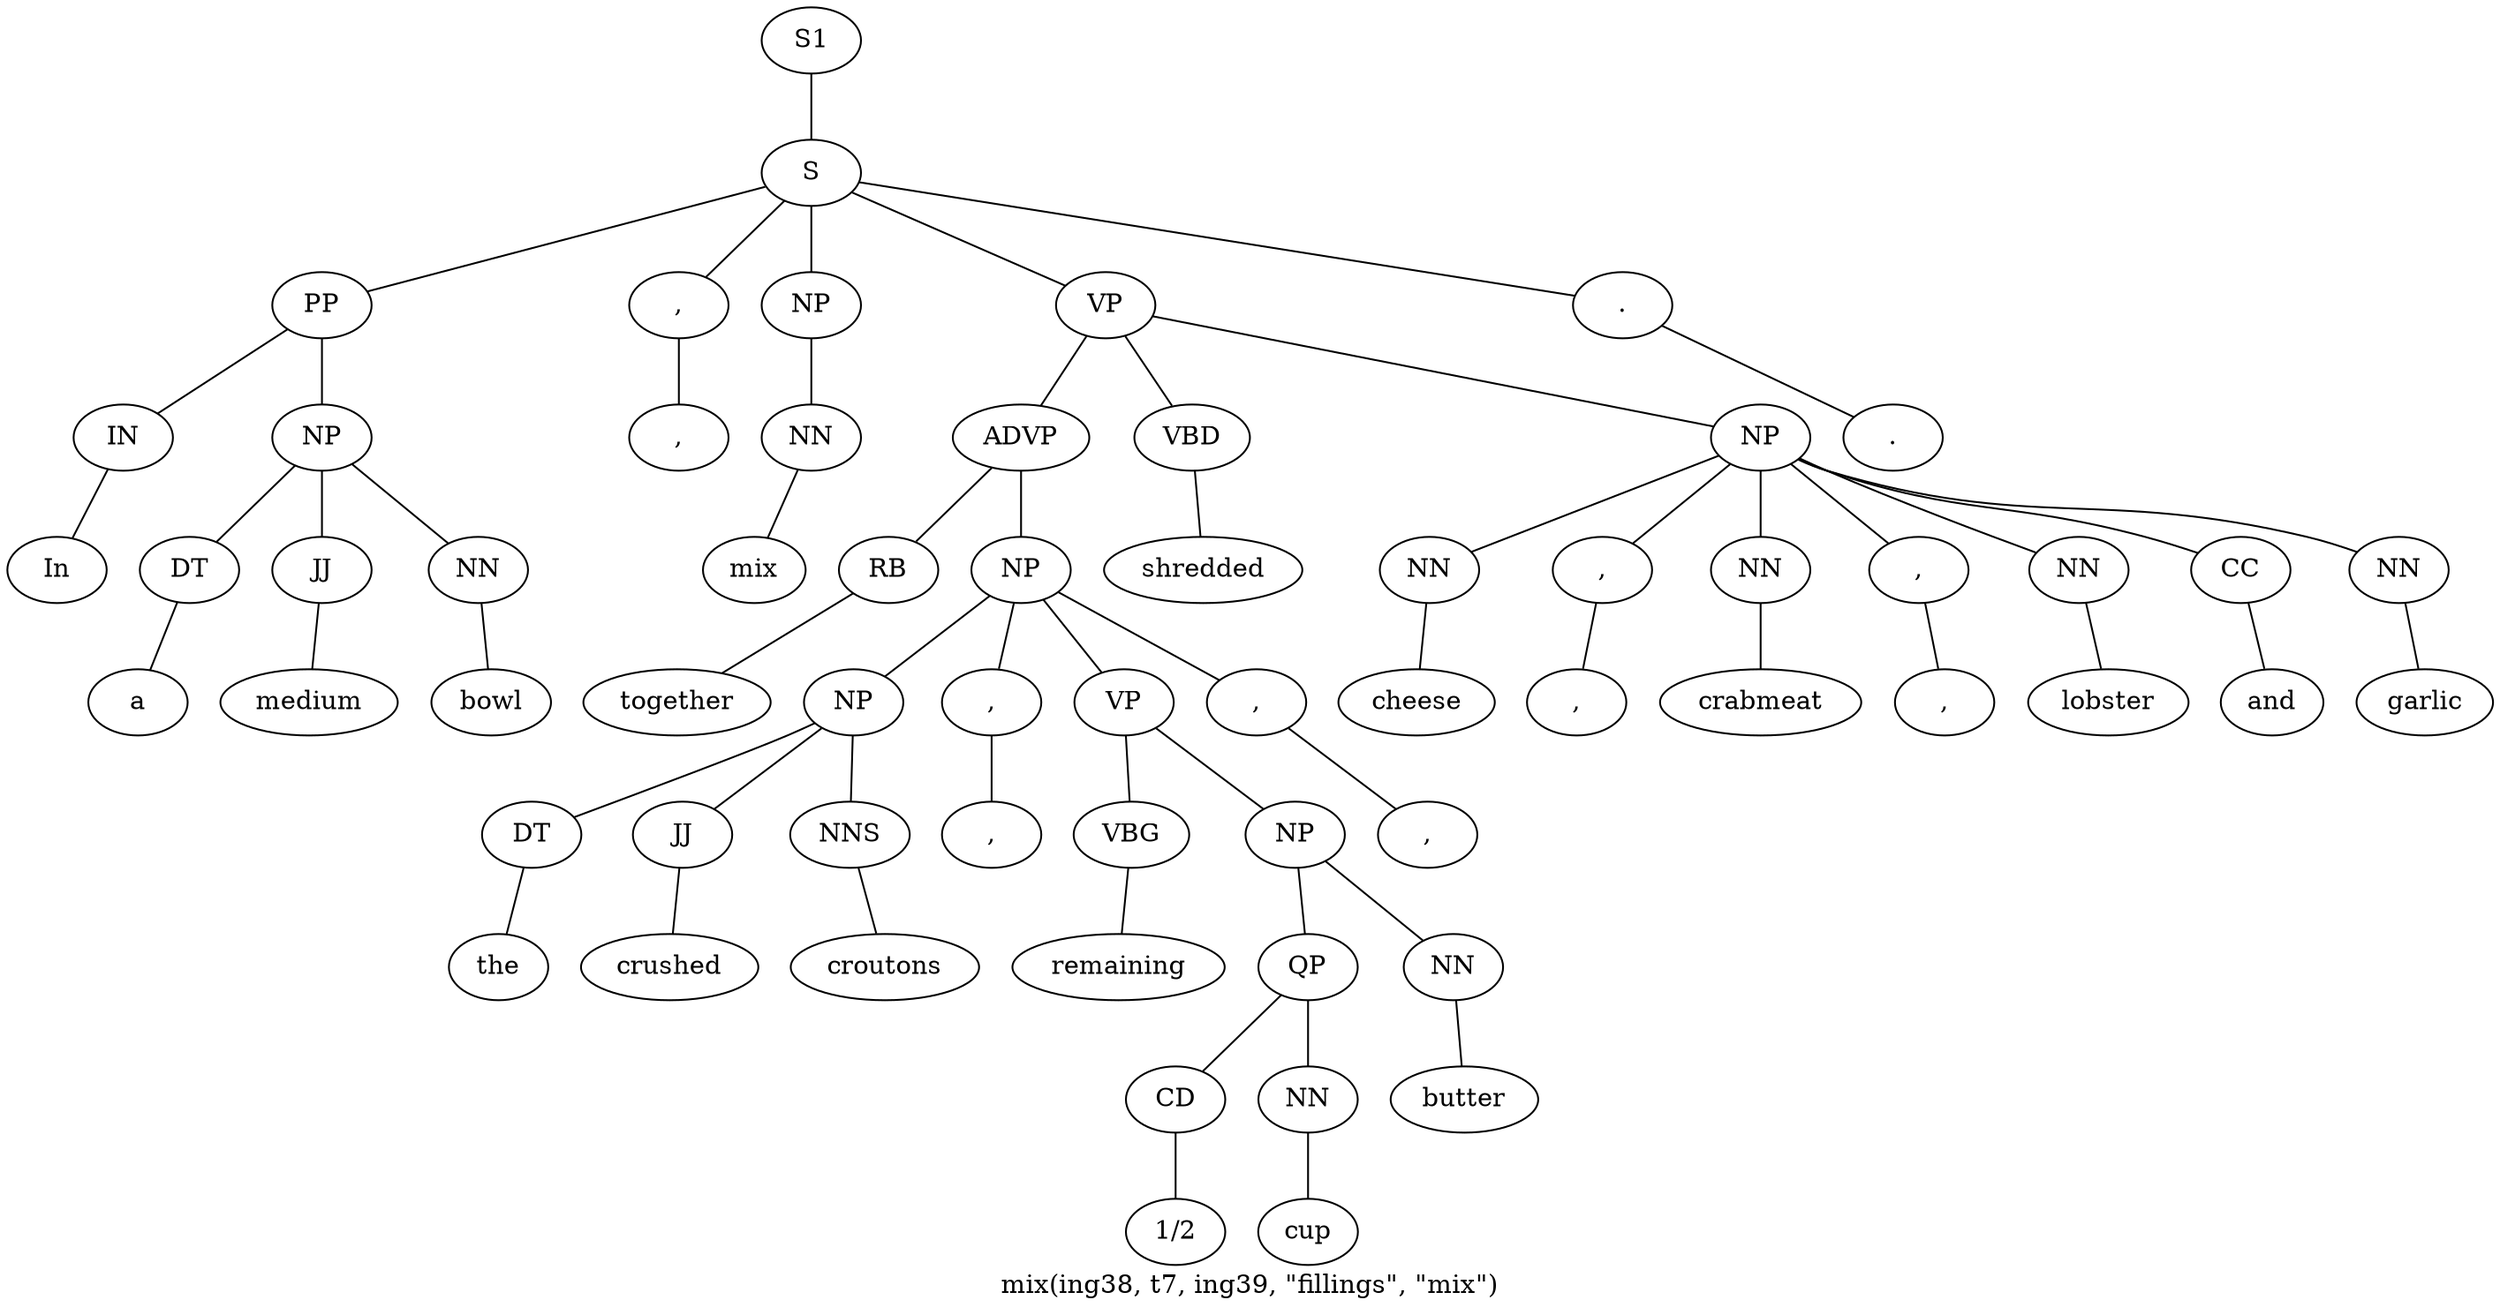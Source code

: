 graph SyntaxGraph {
	label = "mix(ing38, t7, ing39, \"fillings\", \"mix\")";
	Node0 [label="S1"];
	Node1 [label="S"];
	Node2 [label="PP"];
	Node3 [label="IN"];
	Node4 [label="In"];
	Node5 [label="NP"];
	Node6 [label="DT"];
	Node7 [label="a"];
	Node8 [label="JJ"];
	Node9 [label="medium"];
	Node10 [label="NN"];
	Node11 [label="bowl"];
	Node12 [label=","];
	Node13 [label=","];
	Node14 [label="NP"];
	Node15 [label="NN"];
	Node16 [label="mix"];
	Node17 [label="VP"];
	Node18 [label="ADVP"];
	Node19 [label="RB"];
	Node20 [label="together"];
	Node21 [label="NP"];
	Node22 [label="NP"];
	Node23 [label="DT"];
	Node24 [label="the"];
	Node25 [label="JJ"];
	Node26 [label="crushed"];
	Node27 [label="NNS"];
	Node28 [label="croutons"];
	Node29 [label=","];
	Node30 [label=","];
	Node31 [label="VP"];
	Node32 [label="VBG"];
	Node33 [label="remaining"];
	Node34 [label="NP"];
	Node35 [label="QP"];
	Node36 [label="CD"];
	Node37 [label="1/2"];
	Node38 [label="NN"];
	Node39 [label="cup"];
	Node40 [label="NN"];
	Node41 [label="butter"];
	Node42 [label=","];
	Node43 [label=","];
	Node44 [label="VBD"];
	Node45 [label="shredded"];
	Node46 [label="NP"];
	Node47 [label="NN"];
	Node48 [label="cheese"];
	Node49 [label=","];
	Node50 [label=","];
	Node51 [label="NN"];
	Node52 [label="crabmeat"];
	Node53 [label=","];
	Node54 [label=","];
	Node55 [label="NN"];
	Node56 [label="lobster"];
	Node57 [label="CC"];
	Node58 [label="and"];
	Node59 [label="NN"];
	Node60 [label="garlic"];
	Node61 [label="."];
	Node62 [label="."];

	Node0 -- Node1;
	Node1 -- Node2;
	Node1 -- Node12;
	Node1 -- Node14;
	Node1 -- Node17;
	Node1 -- Node61;
	Node2 -- Node3;
	Node2 -- Node5;
	Node3 -- Node4;
	Node5 -- Node6;
	Node5 -- Node8;
	Node5 -- Node10;
	Node6 -- Node7;
	Node8 -- Node9;
	Node10 -- Node11;
	Node12 -- Node13;
	Node14 -- Node15;
	Node15 -- Node16;
	Node17 -- Node18;
	Node17 -- Node44;
	Node17 -- Node46;
	Node18 -- Node19;
	Node18 -- Node21;
	Node19 -- Node20;
	Node21 -- Node22;
	Node21 -- Node29;
	Node21 -- Node31;
	Node21 -- Node42;
	Node22 -- Node23;
	Node22 -- Node25;
	Node22 -- Node27;
	Node23 -- Node24;
	Node25 -- Node26;
	Node27 -- Node28;
	Node29 -- Node30;
	Node31 -- Node32;
	Node31 -- Node34;
	Node32 -- Node33;
	Node34 -- Node35;
	Node34 -- Node40;
	Node35 -- Node36;
	Node35 -- Node38;
	Node36 -- Node37;
	Node38 -- Node39;
	Node40 -- Node41;
	Node42 -- Node43;
	Node44 -- Node45;
	Node46 -- Node47;
	Node46 -- Node49;
	Node46 -- Node51;
	Node46 -- Node53;
	Node46 -- Node55;
	Node46 -- Node57;
	Node46 -- Node59;
	Node47 -- Node48;
	Node49 -- Node50;
	Node51 -- Node52;
	Node53 -- Node54;
	Node55 -- Node56;
	Node57 -- Node58;
	Node59 -- Node60;
	Node61 -- Node62;
}